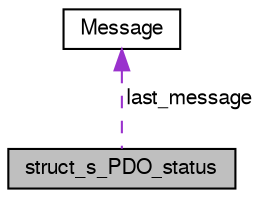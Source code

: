 digraph "struct_s_PDO_status"
{
  edge [fontname="FreeSans",fontsize="10",labelfontname="FreeSans",labelfontsize="10"];
  node [fontname="FreeSans",fontsize="10",shape=record];
  Node1 [label="struct_s_PDO_status",height=0.2,width=0.4,color="black", fillcolor="grey75", style="filled" fontcolor="black"];
  Node2 -> Node1 [dir="back",color="darkorchid3",fontsize="10",style="dashed",label=" last_message" ,fontname="FreeSans"];
  Node2 [label="Message",height=0.2,width=0.4,color="black", fillcolor="white", style="filled",URL="$structMessage.html",tooltip="The CAN message structure. "];
}
